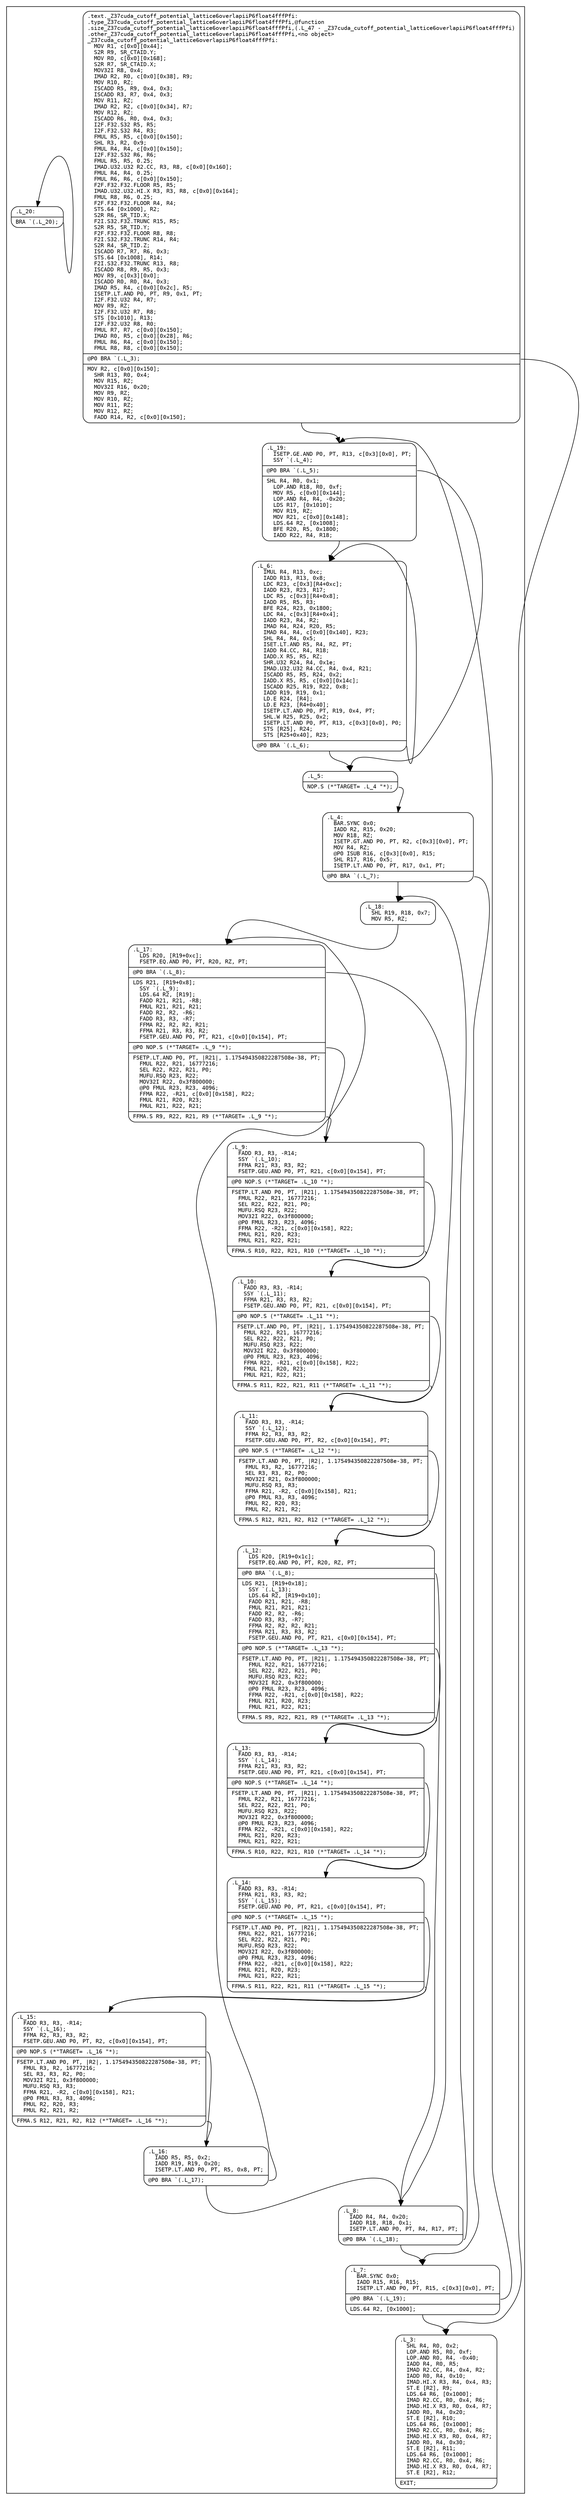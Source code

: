digraph f {
subgraph "cluster__Z37cuda_cutoff_potential_lattice6overlapiiP6float4fffPfi" {
node [fontname="Courier",fontsize=10,shape=Mrecord];
".text._Z37cuda_cutoff_potential_lattice6overlapiiP6float4fffPfi"
[label="{<entry>.text._Z37cuda_cutoff_potential_lattice6overlapiiP6float4fffPfi:\l	.type		_Z37cuda_cutoff_potential_lattice6overlapiiP6float4fffPfi,@function\l	.size		_Z37cuda_cutoff_potential_lattice6overlapiiP6float4fffPfi,(.L_47\ -\ _Z37cuda_cutoff_potential_lattice6overlapiiP6float4fffPfi)\l	.other		_Z37cuda_cutoff_potential_lattice6overlapiiP6float4fffPfi,\<no\ object\>\l_Z37cuda_cutoff_potential_lattice6overlapiiP6float4fffPfi:\l\ \ MOV\ R1,\ c\[0x0\]\[0x44\];\l\ \ S2R\ R9,\ SR_CTAID.Y;\l\ \ MOV\ R0,\ c\[0x0\]\[0x168\];\l\ \ S2R\ R7,\ SR_CTAID.X;\l\ \ MOV32I\ R8,\ 0x4;\l\ \ IMAD\ R2,\ R0,\ c\[0x0\]\[0x38\],\ R9;\l\ \ MOV\ R10,\ RZ;\l\ \ ISCADD\ R5,\ R9,\ 0x4,\ 0x3;\l\ \ ISCADD\ R3,\ R7,\ 0x4,\ 0x3;\l\ \ MOV\ R11,\ RZ;\l\ \ IMAD\ R2,\ R2,\ c\[0x0\]\[0x34\],\ R7;\l\ \ MOV\ R12,\ RZ;\l\ \ ISCADD\ R6,\ R0,\ 0x4,\ 0x3;\l\ \ I2F.F32.S32\ R5,\ R5;\l\ \ I2F.F32.S32\ R4,\ R3;\l\ \ FMUL\ R5,\ R5,\ c\[0x0\]\[0x150\];\l\ \ SHL\ R3,\ R2,\ 0x9;\l\ \ FMUL\ R4,\ R4,\ c\[0x0\]\[0x150\];\l\ \ I2F.F32.S32\ R6,\ R6;\l\ \ FMUL\ R5,\ R5,\ 0.25;\l\ \ IMAD.U32.U32\ R2.CC,\ R3,\ R8,\ c\[0x0\]\[0x160\];\l\ \ FMUL\ R4,\ R4,\ 0.25;\l\ \ FMUL\ R6,\ R6,\ c\[0x0\]\[0x150\];\l\ \ F2F.F32.F32.FLOOR\ R5,\ R5;\l\ \ IMAD.U32.U32.HI.X\ R3,\ R3,\ R8,\ c\[0x0\]\[0x164\];\l\ \ FMUL\ R8,\ R6,\ 0.25;\l\ \ F2F.F32.F32.FLOOR\ R4,\ R4;\l\ \ STS.64\ \[0x1000\],\ R2;\l\ \ S2R\ R6,\ SR_TID.X;\l\ \ F2I.S32.F32.TRUNC\ R15,\ R5;\l\ \ S2R\ R5,\ SR_TID.Y;\l\ \ F2F.F32.F32.FLOOR\ R8,\ R8;\l\ \ F2I.S32.F32.TRUNC\ R14,\ R4;\l\ \ S2R\ R4,\ SR_TID.Z;\l\ \ ISCADD\ R7,\ R7,\ R6,\ 0x3;\l\ \ STS.64\ \[0x1008\],\ R14;\l\ \ F2I.S32.F32.TRUNC\ R13,\ R8;\l\ \ ISCADD\ R8,\ R9,\ R5,\ 0x3;\l\ \ MOV\ R9,\ c\[0x3\]\[0x0\];\l\ \ ISCADD\ R0,\ R0,\ R4,\ 0x3;\l\ \ IMAD\ R5,\ R4,\ c\[0x0\]\[0x2c\],\ R5;\l\ \ ISETP.LT.AND\ P0,\ PT,\ R9,\ 0x1,\ PT;\l\ \ I2F.F32.U32\ R4,\ R7;\l\ \ MOV\ R9,\ RZ;\l\ \ I2F.F32.U32\ R7,\ R8;\l\ \ STS\ \[0x1010\],\ R13;\l\ \ I2F.F32.U32\ R8,\ R0;\l\ \ FMUL\ R7,\ R7,\ c\[0x0\]\[0x150\];\l\ \ IMAD\ R0,\ R5,\ c\[0x0\]\[0x28\],\ R6;\l\ \ FMUL\ R6,\ R4,\ c\[0x0\]\[0x150\];\l\ \ FMUL\ R8,\ R8,\ c\[0x0\]\[0x150\];\l|<exit0>\ \ @P0\ BRA\ `(.L_3);\l|<exitpost0>\ \ MOV\ R2,\ c\[0x0\]\[0x150\];\l\ \ SHR\ R13,\ R0,\ 0x4;\l\ \ MOV\ R15,\ RZ;\l\ \ MOV32I\ R16,\ 0x20;\l\ \ MOV\ R9,\ RZ;\l\ \ MOV\ R10,\ RZ;\l\ \ MOV\ R11,\ RZ;\l\ \ MOV\ R12,\ RZ;\l\ \ FADD\ R14,\ R2,\ c\[0x0\]\[0x150\];\l}"]
".text._Z37cuda_cutoff_potential_lattice6overlapiiP6float4fffPfi":exit0:e -> ".L_3":entry:n [style=solid];
".text._Z37cuda_cutoff_potential_lattice6overlapiiP6float4fffPfi":exitpost0:s -> ".L_19":entry:n [style=solid];
node [fontname="Courier",fontsize=10,shape=Mrecord];
".L_19"
[label="{<entry>.L_19:\l\ \ ISETP.GE.AND\ P0,\ PT,\ R13,\ c\[0x3\]\[0x0\],\ PT;\l\ \ SSY\ `(.L_4);\l|<exit0>\ \ @P0\ BRA\ `(.L_5);\l|<exitpost0>\ \ SHL\ R4,\ R0,\ 0x1;\l\ \ LOP.AND\ R18,\ R0,\ 0xf;\l\ \ MOV\ R5,\ c\[0x0\]\[0x144\];\l\ \ LOP.AND\ R4,\ R4,\ -0x20;\l\ \ LDS\ R17,\ \[0x1010\];\l\ \ MOV\ R19,\ RZ;\l\ \ MOV\ R21,\ c\[0x0\]\[0x148\];\l\ \ LDS.64\ R2,\ \[0x1008\];\l\ \ BFE\ R20,\ R5,\ 0x1800;\l\ \ IADD\ R22,\ R4,\ R18;\l}"]
".L_19":exit0:e -> ".L_5":entry:n [style=solid];
".L_19":exitpost0:s -> ".L_6":entry:n [style=solid];
node [fontname="Courier",fontsize=10,shape=Mrecord];
".L_6"
[label="{<entry>.L_6:\l\ \ IMUL\ R4,\ R13,\ 0xc;\l\ \ IADD\ R13,\ R13,\ 0x8;\l\ \ LDC\ R23,\ c\[0x3\]\[R4+0xc\];\l\ \ IADD\ R23,\ R23,\ R17;\l\ \ LDC\ R5,\ c\[0x3\]\[R4+0x8\];\l\ \ IADD\ R5,\ R5,\ R3;\l\ \ BFE\ R24,\ R23,\ 0x1800;\l\ \ LDC\ R4,\ c\[0x3\]\[R4+0x4\];\l\ \ IADD\ R23,\ R4,\ R2;\l\ \ IMAD\ R4,\ R24,\ R20,\ R5;\l\ \ IMAD\ R4,\ R4,\ c\[0x0\]\[0x140\],\ R23;\l\ \ SHL\ R4,\ R4,\ 0x5;\l\ \ ISET.LT.AND\ R5,\ R4,\ RZ,\ PT;\l\ \ IADD\ R4.CC,\ R4,\ R18;\l\ \ IADD.X\ R5,\ R5,\ RZ;\l\ \ SHR.U32\ R24,\ R4,\ 0x1e;\l\ \ IMAD.U32.U32\ R4.CC,\ R4,\ 0x4,\ R21;\l\ \ ISCADD\ R5,\ R5,\ R24,\ 0x2;\l\ \ IADD.X\ R5,\ R5,\ c\[0x0\]\[0x14c\];\l\ \ ISCADD\ R25,\ R19,\ R22,\ 0x8;\l\ \ IADD\ R19,\ R19,\ 0x1;\l\ \ LD.E\ R24,\ \[R4\];\l\ \ LD.E\ R23,\ \[R4+0x40\];\l\ \ ISETP.LT.AND\ P0,\ PT,\ R19,\ 0x4,\ PT;\l\ \ SHL.W\ R25,\ R25,\ 0x2;\l\ \ ISETP.LT.AND\ P0,\ PT,\ R13,\ c\[0x3\]\[0x0\],\ P0;\l\ \ STS\ \[R25\],\ R24;\l\ \ STS\ \[R25+0x40\],\ R23;\l|<exit0>\ \ @P0\ BRA\ `(.L_6);\l}"]
".L_6":exit0:e -> ".L_6":entry:n [style=solid];
".L_6":exit0:s -> ".L_5":entry:n [style=solid];
node [fontname="Courier",fontsize=10,shape=Mrecord];
".L_5"
[label="{<entry>.L_5:\l|<exit0>\ \ NOP.S\ (*\"TARGET=\ .L_4\ \"*);\l}"]
".L_5":exit0:e -> ".L_4":entry:n [style=solid];
node [fontname="Courier",fontsize=10,shape=Mrecord];
".L_4"
[label="{<entry>.L_4:\l\ \ BAR.SYNC\ 0x0;\l\ \ IADD\ R2,\ R15,\ 0x20;\l\ \ MOV\ R18,\ RZ;\l\ \ ISETP.GT.AND\ P0,\ PT,\ R2,\ c\[0x3\]\[0x0\],\ PT;\l\ \ MOV\ R4,\ RZ;\l\ \ @P0\ ISUB\ R16,\ c\[0x3\]\[0x0\],\ R15;\l\ \ SHL\ R17,\ R16,\ 0x5;\l\ \ ISETP.LT.AND\ P0,\ PT,\ R17,\ 0x1,\ PT;\l|<exit0>\ \ @P0\ BRA\ `(.L_7);\l}"]
".L_4":exit0:e -> ".L_7":entry:n [style=solid];
".L_4":exit0:s -> ".L_18":entry:n [style=solid];
node [fontname="Courier",fontsize=10,shape=Mrecord];
".L_18"
[label="{<entry>.L_18:\l\ \ SHL\ R19,\ R18,\ 0x7;\l\ \ MOV\ R5,\ RZ;\l}"]
".L_18":entry:s -> ".L_17":entry:n [style=solid];
node [fontname="Courier",fontsize=10,shape=Mrecord];
".L_17"
[label="{<entry>.L_17:\l\ \ LDS\ R20,\ \[R19+0xc\];\l\ \ FSETP.EQ.AND\ P0,\ PT,\ R20,\ RZ,\ PT;\l|<exit0>\ \ @P0\ BRA\ `(.L_8);\l|<exitpost0>\ \ LDS\ R21,\ \[R19+0x8\];\l\ \ SSY\ `(.L_9);\l\ \ LDS.64\ R2,\ \[R19\];\l\ \ FADD\ R21,\ R21,\ -R8;\l\ \ FMUL\ R21,\ R21,\ R21;\l\ \ FADD\ R2,\ R2,\ -R6;\l\ \ FADD\ R3,\ R3,\ -R7;\l\ \ FFMA\ R2,\ R2,\ R2,\ R21;\l\ \ FFMA\ R21,\ R3,\ R3,\ R2;\l\ \ FSETP.GEU.AND\ P0,\ PT,\ R21,\ c\[0x0\]\[0x154\],\ PT;\l|<exit1>\ \ @P0\ NOP.S\ (*\"TARGET=\ .L_9\ \"*);\l|<exitpost1>\ \ FSETP.LT.AND\ P0,\ PT,\ \|R21\|,\ 1.175494350822287508e-38,\ PT;\l\ \ FMUL\ R22,\ R21,\ 16777216;\l\ \ SEL\ R22,\ R22,\ R21,\ P0;\l\ \ MUFU.RSQ\ R23,\ R22;\l\ \ MOV32I\ R22,\ 0x3f800000;\l\ \ @P0\ FMUL\ R23,\ R23,\ 4096;\l\ \ FFMA\ R22,\ -R21,\ c\[0x0\]\[0x158\],\ R22;\l\ \ FMUL\ R21,\ R20,\ R23;\l\ \ FMUL\ R21,\ R22,\ R21;\l|<exit2>\ \ FFMA.S\ R9,\ R22,\ R21,\ R9\ (*\"TARGET=\ .L_9\ \"*);\l}"]
".L_17":exit0:e -> ".L_8":entry:n [style=solid];
".L_17":exit1:e -> ".L_9":entry:n [style=solid];
".L_17":exit2:e -> ".L_9":entry:n [style=solid];
node [fontname="Courier",fontsize=10,shape=Mrecord];
".L_9"
[label="{<entry>.L_9:\l\ \ FADD\ R3,\ R3,\ -R14;\l\ \ SSY\ `(.L_10);\l\ \ FFMA\ R21,\ R3,\ R3,\ R2;\l\ \ FSETP.GEU.AND\ P0,\ PT,\ R21,\ c\[0x0\]\[0x154\],\ PT;\l|<exit0>\ \ @P0\ NOP.S\ (*\"TARGET=\ .L_10\ \"*);\l|<exitpost0>\ \ FSETP.LT.AND\ P0,\ PT,\ \|R21\|,\ 1.175494350822287508e-38,\ PT;\l\ \ FMUL\ R22,\ R21,\ 16777216;\l\ \ SEL\ R22,\ R22,\ R21,\ P0;\l\ \ MUFU.RSQ\ R23,\ R22;\l\ \ MOV32I\ R22,\ 0x3f800000;\l\ \ @P0\ FMUL\ R23,\ R23,\ 4096;\l\ \ FFMA\ R22,\ -R21,\ c\[0x0\]\[0x158\],\ R22;\l\ \ FMUL\ R21,\ R20,\ R23;\l\ \ FMUL\ R21,\ R22,\ R21;\l|<exit1>\ \ FFMA.S\ R10,\ R22,\ R21,\ R10\ (*\"TARGET=\ .L_10\ \"*);\l}"]
".L_9":exit0:e -> ".L_10":entry:n [style=solid];
".L_9":exit1:e -> ".L_10":entry:n [style=solid];
node [fontname="Courier",fontsize=10,shape=Mrecord];
".L_10"
[label="{<entry>.L_10:\l\ \ FADD\ R3,\ R3,\ -R14;\l\ \ SSY\ `(.L_11);\l\ \ FFMA\ R21,\ R3,\ R3,\ R2;\l\ \ FSETP.GEU.AND\ P0,\ PT,\ R21,\ c\[0x0\]\[0x154\],\ PT;\l|<exit0>\ \ @P0\ NOP.S\ (*\"TARGET=\ .L_11\ \"*);\l|<exitpost0>\ \ FSETP.LT.AND\ P0,\ PT,\ \|R21\|,\ 1.175494350822287508e-38,\ PT;\l\ \ FMUL\ R22,\ R21,\ 16777216;\l\ \ SEL\ R22,\ R22,\ R21,\ P0;\l\ \ MUFU.RSQ\ R23,\ R22;\l\ \ MOV32I\ R22,\ 0x3f800000;\l\ \ @P0\ FMUL\ R23,\ R23,\ 4096;\l\ \ FFMA\ R22,\ -R21,\ c\[0x0\]\[0x158\],\ R22;\l\ \ FMUL\ R21,\ R20,\ R23;\l\ \ FMUL\ R21,\ R22,\ R21;\l|<exit1>\ \ FFMA.S\ R11,\ R22,\ R21,\ R11\ (*\"TARGET=\ .L_11\ \"*);\l}"]
".L_10":exit0:e -> ".L_11":entry:n [style=solid];
".L_10":exit1:e -> ".L_11":entry:n [style=solid];
node [fontname="Courier",fontsize=10,shape=Mrecord];
".L_11"
[label="{<entry>.L_11:\l\ \ FADD\ R3,\ R3,\ -R14;\l\ \ SSY\ `(.L_12);\l\ \ FFMA\ R2,\ R3,\ R3,\ R2;\l\ \ FSETP.GEU.AND\ P0,\ PT,\ R2,\ c\[0x0\]\[0x154\],\ PT;\l|<exit0>\ \ @P0\ NOP.S\ (*\"TARGET=\ .L_12\ \"*);\l|<exitpost0>\ \ FSETP.LT.AND\ P0,\ PT,\ \|R2\|,\ 1.175494350822287508e-38,\ PT;\l\ \ FMUL\ R3,\ R2,\ 16777216;\l\ \ SEL\ R3,\ R3,\ R2,\ P0;\l\ \ MOV32I\ R21,\ 0x3f800000;\l\ \ MUFU.RSQ\ R3,\ R3;\l\ \ FFMA\ R21,\ -R2,\ c\[0x0\]\[0x158\],\ R21;\l\ \ @P0\ FMUL\ R3,\ R3,\ 4096;\l\ \ FMUL\ R2,\ R20,\ R3;\l\ \ FMUL\ R2,\ R21,\ R2;\l|<exit1>\ \ FFMA.S\ R12,\ R21,\ R2,\ R12\ (*\"TARGET=\ .L_12\ \"*);\l}"]
".L_11":exit0:e -> ".L_12":entry:n [style=solid];
".L_11":exit1:e -> ".L_12":entry:n [style=solid];
node [fontname="Courier",fontsize=10,shape=Mrecord];
".L_12"
[label="{<entry>.L_12:\l\ \ LDS\ R20,\ \[R19+0x1c\];\l\ \ FSETP.EQ.AND\ P0,\ PT,\ R20,\ RZ,\ PT;\l|<exit0>\ \ @P0\ BRA\ `(.L_8);\l|<exitpost0>\ \ LDS\ R21,\ \[R19+0x18\];\l\ \ SSY\ `(.L_13);\l\ \ LDS.64\ R2,\ \[R19+0x10\];\l\ \ FADD\ R21,\ R21,\ -R8;\l\ \ FMUL\ R21,\ R21,\ R21;\l\ \ FADD\ R2,\ R2,\ -R6;\l\ \ FADD\ R3,\ R3,\ -R7;\l\ \ FFMA\ R2,\ R2,\ R2,\ R21;\l\ \ FFMA\ R21,\ R3,\ R3,\ R2;\l\ \ FSETP.GEU.AND\ P0,\ PT,\ R21,\ c\[0x0\]\[0x154\],\ PT;\l|<exit1>\ \ @P0\ NOP.S\ (*\"TARGET=\ .L_13\ \"*);\l|<exitpost1>\ \ FSETP.LT.AND\ P0,\ PT,\ \|R21\|,\ 1.175494350822287508e-38,\ PT;\l\ \ FMUL\ R22,\ R21,\ 16777216;\l\ \ SEL\ R22,\ R22,\ R21,\ P0;\l\ \ MUFU.RSQ\ R23,\ R22;\l\ \ MOV32I\ R22,\ 0x3f800000;\l\ \ @P0\ FMUL\ R23,\ R23,\ 4096;\l\ \ FFMA\ R22,\ -R21,\ c\[0x0\]\[0x158\],\ R22;\l\ \ FMUL\ R21,\ R20,\ R23;\l\ \ FMUL\ R21,\ R22,\ R21;\l|<exit2>\ \ FFMA.S\ R9,\ R22,\ R21,\ R9\ (*\"TARGET=\ .L_13\ \"*);\l}"]
".L_12":exit0:e -> ".L_8":entry:n [style=solid];
".L_12":exit1:e -> ".L_13":entry:n [style=solid];
".L_12":exit2:e -> ".L_13":entry:n [style=solid];
node [fontname="Courier",fontsize=10,shape=Mrecord];
".L_13"
[label="{<entry>.L_13:\l\ \ FADD\ R3,\ R3,\ -R14;\l\ \ SSY\ `(.L_14);\l\ \ FFMA\ R21,\ R3,\ R3,\ R2;\l\ \ FSETP.GEU.AND\ P0,\ PT,\ R21,\ c\[0x0\]\[0x154\],\ PT;\l|<exit0>\ \ @P0\ NOP.S\ (*\"TARGET=\ .L_14\ \"*);\l|<exitpost0>\ \ FSETP.LT.AND\ P0,\ PT,\ \|R21\|,\ 1.175494350822287508e-38,\ PT;\l\ \ FMUL\ R22,\ R21,\ 16777216;\l\ \ SEL\ R22,\ R22,\ R21,\ P0;\l\ \ MUFU.RSQ\ R23,\ R22;\l\ \ MOV32I\ R22,\ 0x3f800000;\l\ \ @P0\ FMUL\ R23,\ R23,\ 4096;\l\ \ FFMA\ R22,\ -R21,\ c\[0x0\]\[0x158\],\ R22;\l\ \ FMUL\ R21,\ R20,\ R23;\l\ \ FMUL\ R21,\ R22,\ R21;\l|<exit1>\ \ FFMA.S\ R10,\ R22,\ R21,\ R10\ (*\"TARGET=\ .L_14\ \"*);\l}"]
".L_13":exit0:e -> ".L_14":entry:n [style=solid];
".L_13":exit1:e -> ".L_14":entry:n [style=solid];
node [fontname="Courier",fontsize=10,shape=Mrecord];
".L_14"
[label="{<entry>.L_14:\l\ \ FADD\ R3,\ R3,\ -R14;\l\ \ FFMA\ R21,\ R3,\ R3,\ R2;\l\ \ SSY\ `(.L_15);\l\ \ FSETP.GEU.AND\ P0,\ PT,\ R21,\ c\[0x0\]\[0x154\],\ PT;\l|<exit0>\ \ @P0\ NOP.S\ (*\"TARGET=\ .L_15\ \"*);\l|<exitpost0>\ \ FSETP.LT.AND\ P0,\ PT,\ \|R21\|,\ 1.175494350822287508e-38,\ PT;\l\ \ FMUL\ R22,\ R21,\ 16777216;\l\ \ SEL\ R22,\ R22,\ R21,\ P0;\l\ \ MUFU.RSQ\ R23,\ R22;\l\ \ MOV32I\ R22,\ 0x3f800000;\l\ \ @P0\ FMUL\ R23,\ R23,\ 4096;\l\ \ FFMA\ R22,\ -R21,\ c\[0x0\]\[0x158\],\ R22;\l\ \ FMUL\ R21,\ R20,\ R23;\l\ \ FMUL\ R21,\ R22,\ R21;\l|<exit1>\ \ FFMA.S\ R11,\ R22,\ R21,\ R11\ (*\"TARGET=\ .L_15\ \"*);\l}"]
".L_14":exit0:e -> ".L_15":entry:n [style=solid];
".L_14":exit1:e -> ".L_15":entry:n [style=solid];
node [fontname="Courier",fontsize=10,shape=Mrecord];
".L_15"
[label="{<entry>.L_15:\l\ \ FADD\ R3,\ R3,\ -R14;\l\ \ SSY\ `(.L_16);\l\ \ FFMA\ R2,\ R3,\ R3,\ R2;\l\ \ FSETP.GEU.AND\ P0,\ PT,\ R2,\ c\[0x0\]\[0x154\],\ PT;\l|<exit0>\ \ @P0\ NOP.S\ (*\"TARGET=\ .L_16\ \"*);\l|<exitpost0>\ \ FSETP.LT.AND\ P0,\ PT,\ \|R2\|,\ 1.175494350822287508e-38,\ PT;\l\ \ FMUL\ R3,\ R2,\ 16777216;\l\ \ SEL\ R3,\ R3,\ R2,\ P0;\l\ \ MOV32I\ R21,\ 0x3f800000;\l\ \ MUFU.RSQ\ R3,\ R3;\l\ \ FFMA\ R21,\ -R2,\ c\[0x0\]\[0x158\],\ R21;\l\ \ @P0\ FMUL\ R3,\ R3,\ 4096;\l\ \ FMUL\ R2,\ R20,\ R3;\l\ \ FMUL\ R2,\ R21,\ R2;\l|<exit1>\ \ FFMA.S\ R12,\ R21,\ R2,\ R12\ (*\"TARGET=\ .L_16\ \"*);\l}"]
".L_15":exit0:e -> ".L_16":entry:n [style=solid];
".L_15":exit1:e -> ".L_16":entry:n [style=solid];
node [fontname="Courier",fontsize=10,shape=Mrecord];
".L_16"
[label="{<entry>.L_16:\l\ \ IADD\ R5,\ R5,\ 0x2;\l\ \ IADD\ R19,\ R19,\ 0x20;\l\ \ ISETP.LT.AND\ P0,\ PT,\ R5,\ 0x8,\ PT;\l|<exit0>\ \ @P0\ BRA\ `(.L_17);\l}"]
".L_16":exit0:e -> ".L_17":entry:n [style=solid];
".L_16":exit0:s -> ".L_8":entry:n [style=solid];
node [fontname="Courier",fontsize=10,shape=Mrecord];
".L_8"
[label="{<entry>.L_8:\l\ \ IADD\ R4,\ R4,\ 0x20;\l\ \ IADD\ R18,\ R18,\ 0x1;\l\ \ ISETP.LT.AND\ P0,\ PT,\ R4,\ R17,\ PT;\l|<exit0>\ \ @P0\ BRA\ `(.L_18);\l}"]
".L_8":exit0:e -> ".L_18":entry:n [style=solid];
".L_8":exit0:s -> ".L_7":entry:n [style=solid];
node [fontname="Courier",fontsize=10,shape=Mrecord];
".L_7"
[label="{<entry>.L_7:\l\ \ BAR.SYNC\ 0x0;\l\ \ IADD\ R15,\ R16,\ R15;\l\ \ ISETP.LT.AND\ P0,\ PT,\ R15,\ c\[0x3\]\[0x0\],\ PT;\l|<exit0>\ \ @P0\ BRA\ `(.L_19);\l|<exitpost0>\ \ LDS.64\ R2,\ \[0x1000\];\l}"]
".L_7":exit0:e -> ".L_19":entry:n [style=solid];
".L_7":exitpost0:s -> ".L_3":entry:n [style=solid];
node [fontname="Courier",fontsize=10,shape=Mrecord];
".L_3"
[label="{<entry>.L_3:\l\ \ SHL\ R4,\ R0,\ 0x2;\l\ \ LOP.AND\ R5,\ R0,\ 0xf;\l\ \ LOP.AND\ R0,\ R4,\ -0x40;\l\ \ IADD\ R4,\ R0,\ R5;\l\ \ IMAD\ R2.CC,\ R4,\ 0x4,\ R2;\l\ \ IADD\ R0,\ R4,\ 0x10;\l\ \ IMAD.HI.X\ R3,\ R4,\ 0x4,\ R3;\l\ \ ST.E\ \[R2\],\ R9;\l\ \ LDS.64\ R6,\ \[0x1000\];\l\ \ IMAD\ R2.CC,\ R0,\ 0x4,\ R6;\l\ \ IMAD.HI.X\ R3,\ R0,\ 0x4,\ R7;\l\ \ IADD\ R0,\ R4,\ 0x20;\l\ \ ST.E\ \[R2\],\ R10;\l\ \ LDS.64\ R6,\ \[0x1000\];\l\ \ IMAD\ R2.CC,\ R0,\ 0x4,\ R6;\l\ \ IMAD.HI.X\ R3,\ R0,\ 0x4,\ R7;\l\ \ IADD\ R0,\ R4,\ 0x30;\l\ \ ST.E\ \[R2\],\ R11;\l\ \ LDS.64\ R6,\ \[0x1000\];\l\ \ IMAD\ R2.CC,\ R0,\ 0x4,\ R6;\l\ \ IMAD.HI.X\ R3,\ R0,\ 0x4,\ R7;\l\ \ ST.E\ \[R2\],\ R12;\l|<exit0>\ \ EXIT;\l}"]
node [fontname="Courier",fontsize=10,shape=Mrecord];
".L_20"
[label="{<entry>.L_20:\l|<exit0>\ \ BRA\ `(.L_20);\l}"]
".L_20":exit0:e -> ".L_20":entry:n [style=solid];
}
}
